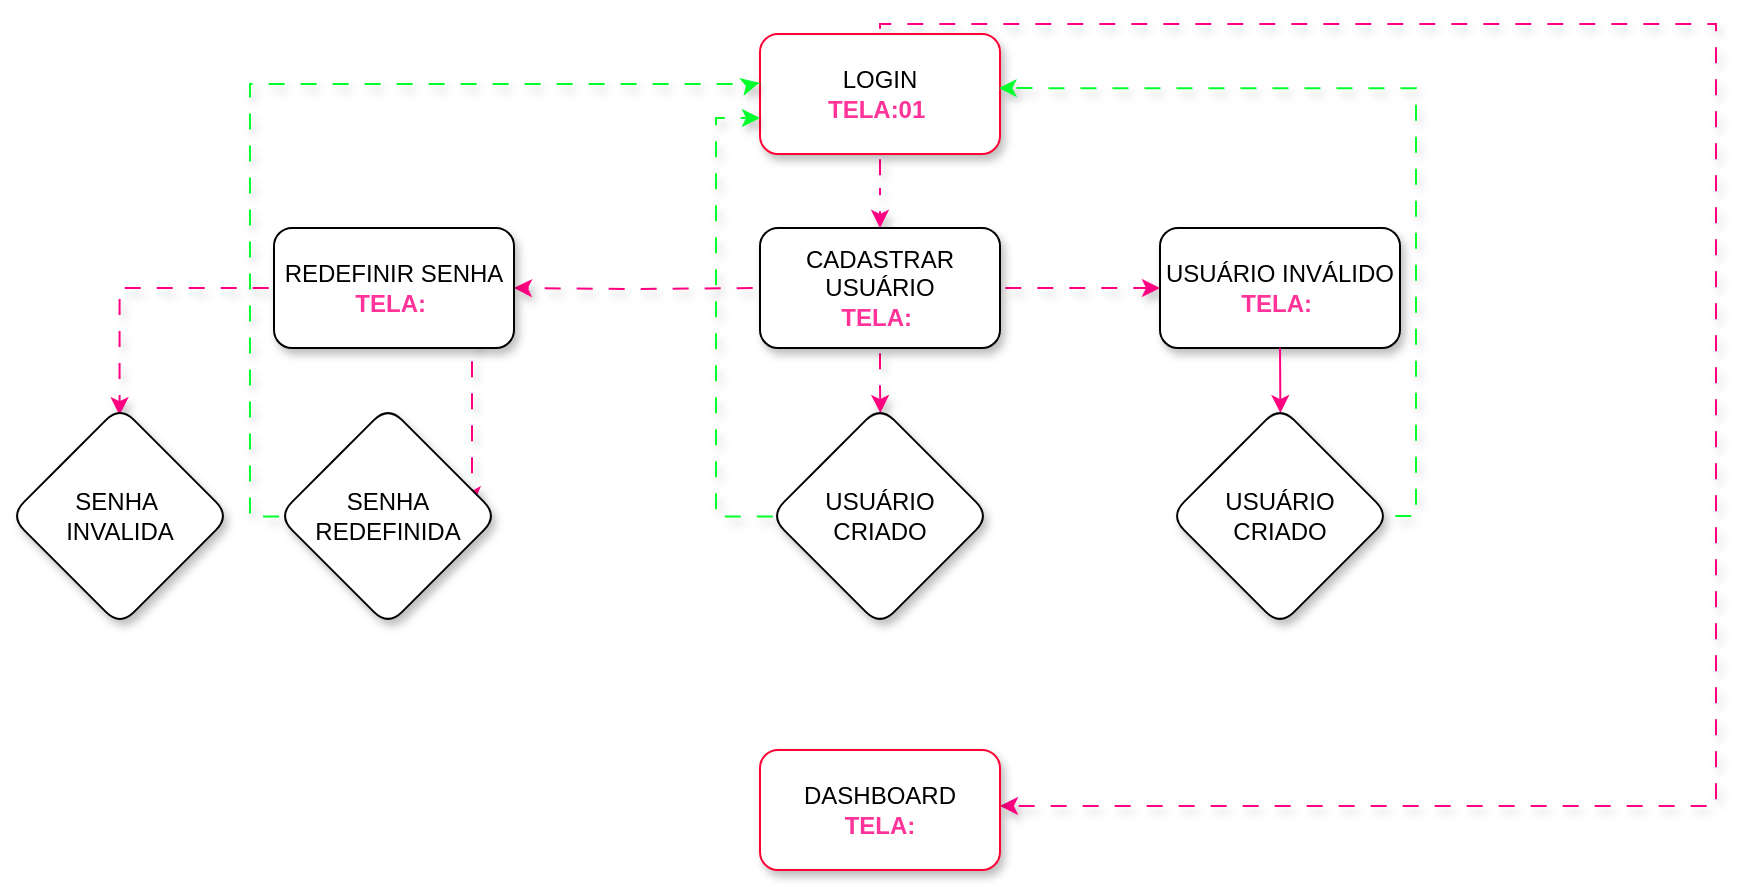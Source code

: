 <mxfile version="24.5.5" type="github">
  <diagram name="Página-1" id="NGpVsT9gxT04GOo4dfE8">
    <mxGraphModel dx="2600" dy="1150" grid="0" gridSize="10" guides="1" tooltips="1" connect="1" arrows="1" fold="1" page="0" pageScale="1" pageWidth="827" pageHeight="1169" math="0" shadow="0">
      <root>
        <mxCell id="0" />
        <mxCell id="1" parent="0" />
        <mxCell id="kepkxFYFkRbRqQqUnSIt-4" value="" style="edgeStyle=orthogonalEdgeStyle;rounded=0;orthogonalLoop=1;jettySize=auto;html=1;strokeColor=#FF0080;flowAnimation=1;shadow=1;" parent="1" source="kepkxFYFkRbRqQqUnSIt-2" target="kepkxFYFkRbRqQqUnSIt-3" edge="1">
          <mxGeometry relative="1" as="geometry" />
        </mxCell>
        <mxCell id="kepkxFYFkRbRqQqUnSIt-29" style="edgeStyle=orthogonalEdgeStyle;rounded=0;orthogonalLoop=1;jettySize=auto;html=1;strokeColor=#FF0080;shadow=1;flowAnimation=1;" parent="1" source="kepkxFYFkRbRqQqUnSIt-2" target="kepkxFYFkRbRqQqUnSIt-30" edge="1">
          <mxGeometry relative="1" as="geometry">
            <mxPoint x="473" y="471" as="targetPoint" />
            <Array as="points">
              <mxPoint x="424" y="80" />
              <mxPoint x="842" y="80" />
              <mxPoint x="842" y="471" />
            </Array>
          </mxGeometry>
        </mxCell>
        <mxCell id="kepkxFYFkRbRqQqUnSIt-2" value="LOGIN&lt;div&gt;&lt;font color=&quot;#ff3399&quot;&gt;&lt;b&gt;TELA:01&lt;/b&gt;&lt;/font&gt;&amp;nbsp;&lt;/div&gt;" style="rounded=1;whiteSpace=wrap;html=1;glass=0;shadow=1;strokeColor=#FF0335;" parent="1" vertex="1">
          <mxGeometry x="364" y="85" width="120" height="60" as="geometry" />
        </mxCell>
        <mxCell id="kepkxFYFkRbRqQqUnSIt-6" value="" style="edgeStyle=orthogonalEdgeStyle;rounded=0;orthogonalLoop=1;jettySize=auto;html=1;strokeColor=#FF0080;flowAnimation=1;shadow=1;" parent="1" target="kepkxFYFkRbRqQqUnSIt-5" edge="1">
          <mxGeometry relative="1" as="geometry">
            <mxPoint x="363" y="212" as="sourcePoint" />
          </mxGeometry>
        </mxCell>
        <mxCell id="kepkxFYFkRbRqQqUnSIt-8" value="" style="edgeStyle=orthogonalEdgeStyle;rounded=0;orthogonalLoop=1;jettySize=auto;html=1;strokeColor=#FF0080;flowAnimation=1;shadow=1;" parent="1" source="kepkxFYFkRbRqQqUnSIt-3" target="kepkxFYFkRbRqQqUnSIt-7" edge="1">
          <mxGeometry relative="1" as="geometry" />
        </mxCell>
        <mxCell id="kepkxFYFkRbRqQqUnSIt-20" value="" style="edgeStyle=orthogonalEdgeStyle;rounded=0;orthogonalLoop=1;jettySize=auto;html=1;entryX=0.502;entryY=0.032;entryDx=0;entryDy=0;entryPerimeter=0;strokeColor=#FF0080;flowAnimation=1;shadow=1;" parent="1" source="kepkxFYFkRbRqQqUnSIt-3" target="kepkxFYFkRbRqQqUnSIt-19" edge="1">
          <mxGeometry relative="1" as="geometry" />
        </mxCell>
        <mxCell id="kepkxFYFkRbRqQqUnSIt-3" value="CADASTRAR USUÁRIO&lt;div&gt;&lt;font color=&quot;#ff3399&quot;&gt;&lt;b&gt;TELA:&lt;/b&gt;&lt;/font&gt;&amp;nbsp;&lt;/div&gt;" style="rounded=1;whiteSpace=wrap;html=1;glass=0;shadow=1;" parent="1" vertex="1">
          <mxGeometry x="364" y="182" width="120" height="60" as="geometry" />
        </mxCell>
        <mxCell id="kepkxFYFkRbRqQqUnSIt-12" value="" style="edgeStyle=orthogonalEdgeStyle;rounded=0;orthogonalLoop=1;jettySize=auto;html=1;entryX=0.497;entryY=0.035;entryDx=0;entryDy=0;entryPerimeter=0;strokeColor=#FF0080;flowAnimation=1;shadow=1;" parent="1" edge="1">
          <mxGeometry relative="1" as="geometry">
            <mxPoint x="222.123" y="232" as="sourcePoint" />
            <mxPoint x="220.51" y="320.36" as="targetPoint" />
            <Array as="points">
              <mxPoint x="222" y="242" />
              <mxPoint x="220" y="242" />
              <mxPoint x="220" y="312" />
              <mxPoint x="221" y="312" />
            </Array>
          </mxGeometry>
        </mxCell>
        <mxCell id="OtAILYENgcgl-qdQCmYY-2" style="edgeStyle=orthogonalEdgeStyle;rounded=0;orthogonalLoop=1;jettySize=auto;html=1;entryX=0.498;entryY=0.042;entryDx=0;entryDy=0;entryPerimeter=0;strokeColor=#FF0080;shadow=1;flowAnimation=1;" edge="1" parent="1" source="kepkxFYFkRbRqQqUnSIt-5" target="OtAILYENgcgl-qdQCmYY-4">
          <mxGeometry relative="1" as="geometry">
            <mxPoint x="66" y="326.333" as="targetPoint" />
            <Array as="points">
              <mxPoint x="44" y="212" />
            </Array>
          </mxGeometry>
        </mxCell>
        <mxCell id="kepkxFYFkRbRqQqUnSIt-5" value="REDEFINIR SENHA&lt;div&gt;&lt;font color=&quot;#ff3399&quot;&gt;&lt;b&gt;TELA:&lt;/b&gt;&lt;/font&gt;&amp;nbsp;&lt;/div&gt;" style="rounded=1;whiteSpace=wrap;html=1;glass=0;shadow=1;" parent="1" vertex="1">
          <mxGeometry x="121" y="182" width="120" height="60" as="geometry" />
        </mxCell>
        <mxCell id="kepkxFYFkRbRqQqUnSIt-7" value="USUÁRIO INVÁLIDO&lt;div&gt;&lt;div&gt;&lt;font color=&quot;#ff3399&quot;&gt;&lt;b&gt;TELA:&lt;/b&gt;&lt;/font&gt;&amp;nbsp;&lt;/div&gt;&lt;/div&gt;" style="rounded=1;whiteSpace=wrap;html=1;glass=0;shadow=1;" parent="1" vertex="1">
          <mxGeometry x="564" y="182" width="120" height="60" as="geometry" />
        </mxCell>
        <mxCell id="kepkxFYFkRbRqQqUnSIt-11" value="SENHA REDEFINIDA" style="rhombus;whiteSpace=wrap;html=1;rounded=1;glass=0;shadow=1;" parent="1" vertex="1">
          <mxGeometry x="123" y="271" width="110" height="110" as="geometry" />
        </mxCell>
        <mxCell id="kepkxFYFkRbRqQqUnSIt-13" style="edgeStyle=orthogonalEdgeStyle;rounded=0;orthogonalLoop=1;jettySize=auto;html=1;entryX=-0.003;entryY=0.406;entryDx=0;entryDy=0;entryPerimeter=0;strokeColor=#03FF2D;exitX=0.029;exitY=0.502;exitDx=0;exitDy=0;exitPerimeter=0;flowAnimation=1;shadow=1;" parent="1" source="kepkxFYFkRbRqQqUnSIt-11" target="kepkxFYFkRbRqQqUnSIt-2" edge="1">
          <mxGeometry relative="1" as="geometry">
            <mxPoint x="130" y="317" as="sourcePoint" />
            <Array as="points">
              <mxPoint x="109" y="326" />
              <mxPoint x="109" y="110" />
              <mxPoint x="361" y="110" />
            </Array>
            <mxPoint x="323.44" y="110.02" as="targetPoint" />
          </mxGeometry>
        </mxCell>
        <mxCell id="kepkxFYFkRbRqQqUnSIt-21" style="edgeStyle=orthogonalEdgeStyle;rounded=0;orthogonalLoop=1;jettySize=auto;html=1;strokeColor=#03FF2D;exitX=0.037;exitY=0.502;exitDx=0;exitDy=0;exitPerimeter=0;shadow=1;flowAnimation=1;" parent="1" source="kepkxFYFkRbRqQqUnSIt-19" target="kepkxFYFkRbRqQqUnSIt-2" edge="1">
          <mxGeometry relative="1" as="geometry">
            <Array as="points">
              <mxPoint x="342" y="326" />
              <mxPoint x="342" y="127" />
            </Array>
          </mxGeometry>
        </mxCell>
        <mxCell id="kepkxFYFkRbRqQqUnSIt-19" value="USUÁRIO&lt;div&gt;CRIADO&lt;/div&gt;" style="rhombus;whiteSpace=wrap;html=1;rounded=1;glass=0;shadow=1;" parent="1" vertex="1">
          <mxGeometry x="369" y="271" width="110" height="110" as="geometry" />
        </mxCell>
        <mxCell id="kepkxFYFkRbRqQqUnSIt-26" value="" style="edgeStyle=orthogonalEdgeStyle;rounded=0;orthogonalLoop=1;jettySize=auto;html=1;entryX=0.502;entryY=0.032;entryDx=0;entryDy=0;entryPerimeter=0;strokeColor=#FF0080;" parent="1" target="kepkxFYFkRbRqQqUnSIt-27" edge="1">
          <mxGeometry relative="1" as="geometry">
            <mxPoint x="624" y="242" as="sourcePoint" />
          </mxGeometry>
        </mxCell>
        <mxCell id="kepkxFYFkRbRqQqUnSIt-27" value="USUÁRIO&lt;div&gt;CRIADO&lt;/div&gt;" style="rhombus;whiteSpace=wrap;html=1;rounded=1;glass=0;shadow=1;" parent="1" vertex="1">
          <mxGeometry x="569" y="271" width="110" height="110" as="geometry" />
        </mxCell>
        <mxCell id="kepkxFYFkRbRqQqUnSIt-28" style="edgeStyle=orthogonalEdgeStyle;rounded=0;orthogonalLoop=1;jettySize=auto;html=1;entryX=0.994;entryY=0.451;entryDx=0;entryDy=0;entryPerimeter=0;strokeColor=#03FF2D;flowAnimation=1;shadow=1;" parent="1" source="kepkxFYFkRbRqQqUnSIt-27" target="kepkxFYFkRbRqQqUnSIt-2" edge="1">
          <mxGeometry relative="1" as="geometry">
            <Array as="points">
              <mxPoint x="692" y="326" />
              <mxPoint x="692" y="112" />
            </Array>
          </mxGeometry>
        </mxCell>
        <mxCell id="kepkxFYFkRbRqQqUnSIt-30" value="DASHBOARD&lt;div&gt;&lt;font color=&quot;#ff3399&quot;&gt;&lt;b&gt;TELA:&lt;/b&gt;&lt;/font&gt;&lt;/div&gt;" style="rounded=1;whiteSpace=wrap;html=1;glass=0;shadow=1;strokeColor=#FF0335;" parent="1" vertex="1">
          <mxGeometry x="364" y="443" width="120" height="60" as="geometry" />
        </mxCell>
        <mxCell id="OtAILYENgcgl-qdQCmYY-4" value="SENHA&amp;nbsp;&lt;div&gt;INVALIDA&lt;/div&gt;" style="rhombus;whiteSpace=wrap;html=1;rounded=1;glass=0;shadow=1;" vertex="1" parent="1">
          <mxGeometry x="-11" y="271" width="110" height="110" as="geometry" />
        </mxCell>
      </root>
    </mxGraphModel>
  </diagram>
</mxfile>

